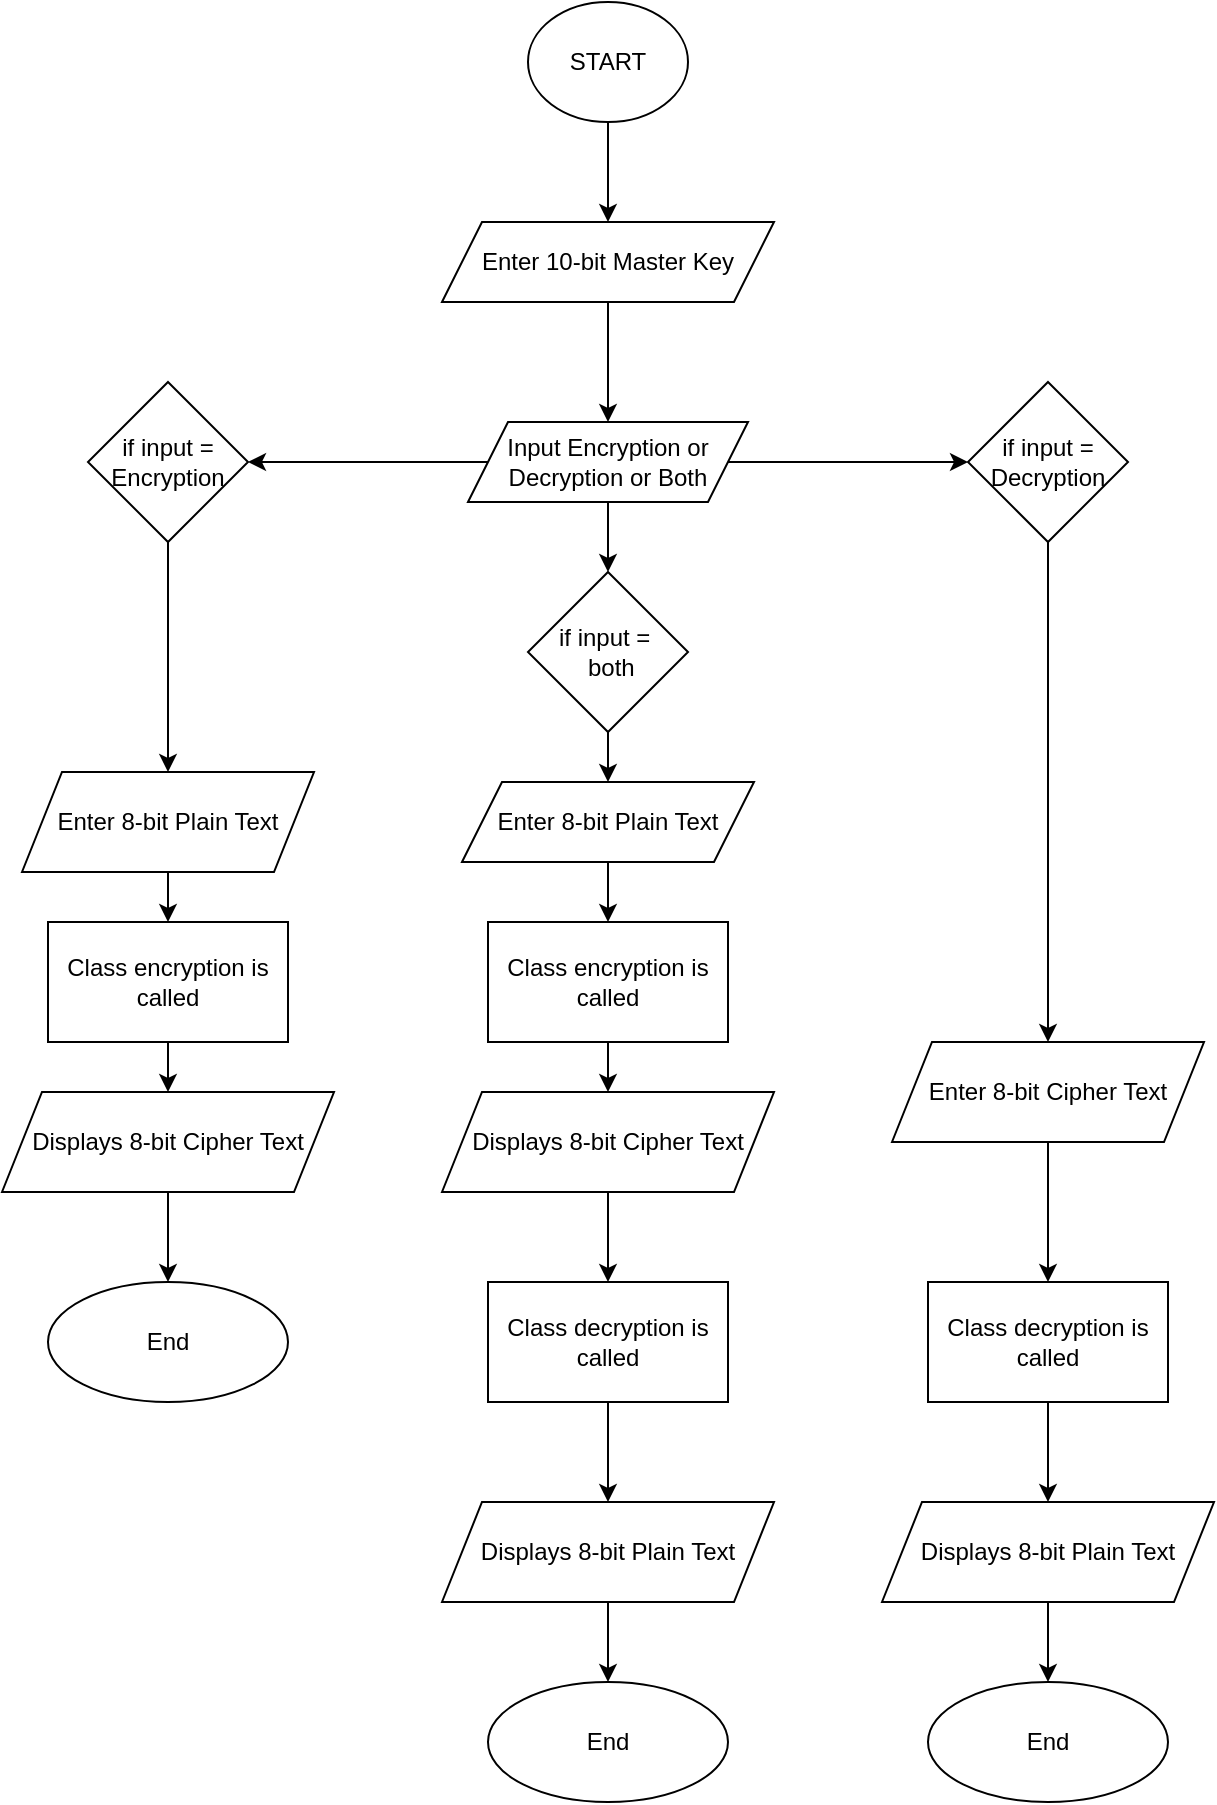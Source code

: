 <mxfile version="16.1.0" type="github">
  <diagram id="C5RBs43oDa-KdzZeNtuy" name="Page-1">
    <mxGraphModel dx="1550" dy="871" grid="1" gridSize="10" guides="1" tooltips="1" connect="1" arrows="1" fold="1" page="1" pageScale="1" pageWidth="827" pageHeight="1169" math="0" shadow="0">
      <root>
        <mxCell id="WIyWlLk6GJQsqaUBKTNV-0" />
        <mxCell id="WIyWlLk6GJQsqaUBKTNV-1" parent="WIyWlLk6GJQsqaUBKTNV-0" />
        <mxCell id="WoCR_UWKjWeRZP0ESXRB-26" value="" style="edgeStyle=orthogonalEdgeStyle;rounded=0;orthogonalLoop=1;jettySize=auto;html=1;" edge="1" parent="WIyWlLk6GJQsqaUBKTNV-1" source="WoCR_UWKjWeRZP0ESXRB-0" target="WoCR_UWKjWeRZP0ESXRB-1">
          <mxGeometry relative="1" as="geometry" />
        </mxCell>
        <mxCell id="WoCR_UWKjWeRZP0ESXRB-0" value="START" style="ellipse;whiteSpace=wrap;html=1;" vertex="1" parent="WIyWlLk6GJQsqaUBKTNV-1">
          <mxGeometry x="374" y="40" width="80" height="60" as="geometry" />
        </mxCell>
        <mxCell id="WoCR_UWKjWeRZP0ESXRB-1" value="Enter 10-bit Master Key" style="shape=parallelogram;perimeter=parallelogramPerimeter;whiteSpace=wrap;html=1;fixedSize=1;" vertex="1" parent="WIyWlLk6GJQsqaUBKTNV-1">
          <mxGeometry x="331" y="150" width="166" height="40" as="geometry" />
        </mxCell>
        <mxCell id="WoCR_UWKjWeRZP0ESXRB-2" value="" style="endArrow=classic;html=1;rounded=0;exitX=0.5;exitY=1;exitDx=0;exitDy=0;" edge="1" parent="WIyWlLk6GJQsqaUBKTNV-1" source="WoCR_UWKjWeRZP0ESXRB-1">
          <mxGeometry width="50" height="50" relative="1" as="geometry">
            <mxPoint x="584" y="430" as="sourcePoint" />
            <mxPoint x="414" y="250" as="targetPoint" />
          </mxGeometry>
        </mxCell>
        <mxCell id="WoCR_UWKjWeRZP0ESXRB-7" value="" style="edgeStyle=orthogonalEdgeStyle;rounded=0;orthogonalLoop=1;jettySize=auto;html=1;" edge="1" parent="WIyWlLk6GJQsqaUBKTNV-1" source="WoCR_UWKjWeRZP0ESXRB-4" target="WoCR_UWKjWeRZP0ESXRB-6">
          <mxGeometry relative="1" as="geometry" />
        </mxCell>
        <mxCell id="WoCR_UWKjWeRZP0ESXRB-13" value="" style="edgeStyle=orthogonalEdgeStyle;rounded=0;orthogonalLoop=1;jettySize=auto;html=1;" edge="1" parent="WIyWlLk6GJQsqaUBKTNV-1" source="WoCR_UWKjWeRZP0ESXRB-4" target="WoCR_UWKjWeRZP0ESXRB-12">
          <mxGeometry relative="1" as="geometry" />
        </mxCell>
        <mxCell id="WoCR_UWKjWeRZP0ESXRB-19" value="" style="edgeStyle=orthogonalEdgeStyle;rounded=0;orthogonalLoop=1;jettySize=auto;html=1;" edge="1" parent="WIyWlLk6GJQsqaUBKTNV-1" source="WoCR_UWKjWeRZP0ESXRB-4" target="WoCR_UWKjWeRZP0ESXRB-18">
          <mxGeometry relative="1" as="geometry" />
        </mxCell>
        <mxCell id="WoCR_UWKjWeRZP0ESXRB-4" value="&lt;span&gt;Input Encryption or Decryption or Both&lt;/span&gt;" style="shape=parallelogram;perimeter=parallelogramPerimeter;whiteSpace=wrap;html=1;fixedSize=1;" vertex="1" parent="WIyWlLk6GJQsqaUBKTNV-1">
          <mxGeometry x="344" y="250" width="140" height="40" as="geometry" />
        </mxCell>
        <mxCell id="WoCR_UWKjWeRZP0ESXRB-9" value="" style="edgeStyle=orthogonalEdgeStyle;rounded=0;orthogonalLoop=1;jettySize=auto;html=1;" edge="1" parent="WIyWlLk6GJQsqaUBKTNV-1" source="WoCR_UWKjWeRZP0ESXRB-6" target="WoCR_UWKjWeRZP0ESXRB-27">
          <mxGeometry relative="1" as="geometry">
            <mxPoint x="194" y="350" as="targetPoint" />
          </mxGeometry>
        </mxCell>
        <mxCell id="WoCR_UWKjWeRZP0ESXRB-6" value="if input = Encryption" style="rhombus;whiteSpace=wrap;html=1;" vertex="1" parent="WIyWlLk6GJQsqaUBKTNV-1">
          <mxGeometry x="154" y="230" width="80" height="80" as="geometry" />
        </mxCell>
        <mxCell id="WoCR_UWKjWeRZP0ESXRB-11" value="" style="edgeStyle=orthogonalEdgeStyle;rounded=0;orthogonalLoop=1;jettySize=auto;html=1;entryX=0.5;entryY=0;entryDx=0;entryDy=0;" edge="1" parent="WIyWlLk6GJQsqaUBKTNV-1" source="WoCR_UWKjWeRZP0ESXRB-8" target="WoCR_UWKjWeRZP0ESXRB-36">
          <mxGeometry relative="1" as="geometry">
            <mxPoint x="194" y="570" as="targetPoint" />
          </mxGeometry>
        </mxCell>
        <mxCell id="WoCR_UWKjWeRZP0ESXRB-8" value="Class encryption is called" style="whiteSpace=wrap;html=1;" vertex="1" parent="WIyWlLk6GJQsqaUBKTNV-1">
          <mxGeometry x="134" y="500" width="120" height="60" as="geometry" />
        </mxCell>
        <mxCell id="WoCR_UWKjWeRZP0ESXRB-10" value="End" style="ellipse;whiteSpace=wrap;html=1;" vertex="1" parent="WIyWlLk6GJQsqaUBKTNV-1">
          <mxGeometry x="134" y="680" width="120" height="60" as="geometry" />
        </mxCell>
        <mxCell id="WoCR_UWKjWeRZP0ESXRB-15" value="" style="edgeStyle=orthogonalEdgeStyle;rounded=0;orthogonalLoop=1;jettySize=auto;html=1;entryX=0.5;entryY=0;entryDx=0;entryDy=0;" edge="1" parent="WIyWlLk6GJQsqaUBKTNV-1" source="WoCR_UWKjWeRZP0ESXRB-12" target="WoCR_UWKjWeRZP0ESXRB-37">
          <mxGeometry relative="1" as="geometry">
            <mxPoint x="634" y="370" as="targetPoint" />
          </mxGeometry>
        </mxCell>
        <mxCell id="WoCR_UWKjWeRZP0ESXRB-12" value="&lt;span&gt;if input = Decryption&lt;/span&gt;" style="rhombus;whiteSpace=wrap;html=1;" vertex="1" parent="WIyWlLk6GJQsqaUBKTNV-1">
          <mxGeometry x="594" y="230" width="80" height="80" as="geometry" />
        </mxCell>
        <mxCell id="WoCR_UWKjWeRZP0ESXRB-17" value="" style="edgeStyle=orthogonalEdgeStyle;rounded=0;orthogonalLoop=1;jettySize=auto;html=1;entryX=0.5;entryY=0;entryDx=0;entryDy=0;" edge="1" parent="WIyWlLk6GJQsqaUBKTNV-1" source="WoCR_UWKjWeRZP0ESXRB-14" target="WoCR_UWKjWeRZP0ESXRB-40">
          <mxGeometry relative="1" as="geometry">
            <mxPoint x="634" y="540" as="targetPoint" />
          </mxGeometry>
        </mxCell>
        <mxCell id="WoCR_UWKjWeRZP0ESXRB-14" value="&lt;span&gt;Class decryption is called&lt;/span&gt;" style="whiteSpace=wrap;html=1;" vertex="1" parent="WIyWlLk6GJQsqaUBKTNV-1">
          <mxGeometry x="574" y="680" width="120" height="60" as="geometry" />
        </mxCell>
        <mxCell id="WoCR_UWKjWeRZP0ESXRB-16" value="End" style="ellipse;whiteSpace=wrap;html=1;" vertex="1" parent="WIyWlLk6GJQsqaUBKTNV-1">
          <mxGeometry x="574" y="880" width="120" height="60" as="geometry" />
        </mxCell>
        <mxCell id="WoCR_UWKjWeRZP0ESXRB-21" value="" style="edgeStyle=orthogonalEdgeStyle;rounded=0;orthogonalLoop=1;jettySize=auto;html=1;" edge="1" parent="WIyWlLk6GJQsqaUBKTNV-1" source="WoCR_UWKjWeRZP0ESXRB-18">
          <mxGeometry relative="1" as="geometry">
            <mxPoint x="414" y="430" as="targetPoint" />
          </mxGeometry>
        </mxCell>
        <mxCell id="WoCR_UWKjWeRZP0ESXRB-18" value="if input =&amp;nbsp; &amp;nbsp;both" style="rhombus;whiteSpace=wrap;html=1;" vertex="1" parent="WIyWlLk6GJQsqaUBKTNV-1">
          <mxGeometry x="374" y="325" width="80" height="80" as="geometry" />
        </mxCell>
        <mxCell id="WoCR_UWKjWeRZP0ESXRB-23" value="" style="edgeStyle=orthogonalEdgeStyle;rounded=0;orthogonalLoop=1;jettySize=auto;html=1;entryX=0.5;entryY=0;entryDx=0;entryDy=0;" edge="1" parent="WIyWlLk6GJQsqaUBKTNV-1" source="WoCR_UWKjWeRZP0ESXRB-20" target="WoCR_UWKjWeRZP0ESXRB-42">
          <mxGeometry relative="1" as="geometry">
            <mxPoint x="414" y="580" as="targetPoint" />
          </mxGeometry>
        </mxCell>
        <mxCell id="WoCR_UWKjWeRZP0ESXRB-20" value="&lt;span&gt;Class encryption is called&lt;/span&gt;" style="whiteSpace=wrap;html=1;" vertex="1" parent="WIyWlLk6GJQsqaUBKTNV-1">
          <mxGeometry x="354" y="500" width="120" height="60" as="geometry" />
        </mxCell>
        <mxCell id="WoCR_UWKjWeRZP0ESXRB-25" value="" style="edgeStyle=orthogonalEdgeStyle;rounded=0;orthogonalLoop=1;jettySize=auto;html=1;" edge="1" parent="WIyWlLk6GJQsqaUBKTNV-1" source="WoCR_UWKjWeRZP0ESXRB-22">
          <mxGeometry relative="1" as="geometry">
            <mxPoint x="414" y="790" as="targetPoint" />
          </mxGeometry>
        </mxCell>
        <mxCell id="WoCR_UWKjWeRZP0ESXRB-22" value="&lt;span&gt;Class decryption is called&lt;/span&gt;" style="whiteSpace=wrap;html=1;" vertex="1" parent="WIyWlLk6GJQsqaUBKTNV-1">
          <mxGeometry x="354" y="680" width="120" height="60" as="geometry" />
        </mxCell>
        <mxCell id="WoCR_UWKjWeRZP0ESXRB-24" value="&lt;span&gt;End&lt;/span&gt;" style="ellipse;whiteSpace=wrap;html=1;" vertex="1" parent="WIyWlLk6GJQsqaUBKTNV-1">
          <mxGeometry x="354" y="880" width="120" height="60" as="geometry" />
        </mxCell>
        <mxCell id="WoCR_UWKjWeRZP0ESXRB-28" value="" style="edgeStyle=orthogonalEdgeStyle;rounded=0;orthogonalLoop=1;jettySize=auto;html=1;" edge="1" parent="WIyWlLk6GJQsqaUBKTNV-1" source="WoCR_UWKjWeRZP0ESXRB-27" target="WoCR_UWKjWeRZP0ESXRB-8">
          <mxGeometry relative="1" as="geometry" />
        </mxCell>
        <mxCell id="WoCR_UWKjWeRZP0ESXRB-27" value="&lt;span&gt;Enter 8-bit Plain Text&lt;/span&gt;" style="shape=parallelogram;perimeter=parallelogramPerimeter;whiteSpace=wrap;html=1;fixedSize=1;" vertex="1" parent="WIyWlLk6GJQsqaUBKTNV-1">
          <mxGeometry x="121" y="425" width="146" height="50" as="geometry" />
        </mxCell>
        <mxCell id="WoCR_UWKjWeRZP0ESXRB-32" value="" style="edgeStyle=orthogonalEdgeStyle;rounded=0;orthogonalLoop=1;jettySize=auto;html=1;" edge="1" parent="WIyWlLk6GJQsqaUBKTNV-1" source="WoCR_UWKjWeRZP0ESXRB-31" target="WoCR_UWKjWeRZP0ESXRB-20">
          <mxGeometry relative="1" as="geometry" />
        </mxCell>
        <mxCell id="WoCR_UWKjWeRZP0ESXRB-31" value="&lt;span&gt;Enter 8-bit Plain Text&lt;/span&gt;" style="shape=parallelogram;perimeter=parallelogramPerimeter;whiteSpace=wrap;html=1;fixedSize=1;" vertex="1" parent="WIyWlLk6GJQsqaUBKTNV-1">
          <mxGeometry x="341" y="430" width="146" height="40" as="geometry" />
        </mxCell>
        <mxCell id="WoCR_UWKjWeRZP0ESXRB-51" style="edgeStyle=orthogonalEdgeStyle;rounded=0;orthogonalLoop=1;jettySize=auto;html=1;entryX=0.5;entryY=0;entryDx=0;entryDy=0;" edge="1" parent="WIyWlLk6GJQsqaUBKTNV-1" source="WoCR_UWKjWeRZP0ESXRB-36" target="WoCR_UWKjWeRZP0ESXRB-10">
          <mxGeometry relative="1" as="geometry" />
        </mxCell>
        <mxCell id="WoCR_UWKjWeRZP0ESXRB-36" value="Displays 8-bit Cipher Text" style="shape=parallelogram;perimeter=parallelogramPerimeter;whiteSpace=wrap;html=1;fixedSize=1;" vertex="1" parent="WIyWlLk6GJQsqaUBKTNV-1">
          <mxGeometry x="111" y="585" width="166" height="50" as="geometry" />
        </mxCell>
        <mxCell id="WoCR_UWKjWeRZP0ESXRB-38" style="edgeStyle=orthogonalEdgeStyle;rounded=0;orthogonalLoop=1;jettySize=auto;html=1;entryX=0.5;entryY=0;entryDx=0;entryDy=0;" edge="1" parent="WIyWlLk6GJQsqaUBKTNV-1" source="WoCR_UWKjWeRZP0ESXRB-37" target="WoCR_UWKjWeRZP0ESXRB-14">
          <mxGeometry relative="1" as="geometry" />
        </mxCell>
        <mxCell id="WoCR_UWKjWeRZP0ESXRB-37" value="&lt;span&gt;Enter 8-bit Cipher Text&lt;/span&gt;" style="shape=parallelogram;perimeter=parallelogramPerimeter;whiteSpace=wrap;html=1;fixedSize=1;" vertex="1" parent="WIyWlLk6GJQsqaUBKTNV-1">
          <mxGeometry x="556" y="560" width="156" height="50" as="geometry" />
        </mxCell>
        <mxCell id="WoCR_UWKjWeRZP0ESXRB-52" style="edgeStyle=orthogonalEdgeStyle;rounded=0;orthogonalLoop=1;jettySize=auto;html=1;entryX=0.5;entryY=0;entryDx=0;entryDy=0;" edge="1" parent="WIyWlLk6GJQsqaUBKTNV-1" source="WoCR_UWKjWeRZP0ESXRB-40" target="WoCR_UWKjWeRZP0ESXRB-16">
          <mxGeometry relative="1" as="geometry" />
        </mxCell>
        <mxCell id="WoCR_UWKjWeRZP0ESXRB-40" value="Displays 8-bit Plain Text" style="shape=parallelogram;perimeter=parallelogramPerimeter;whiteSpace=wrap;html=1;fixedSize=1;" vertex="1" parent="WIyWlLk6GJQsqaUBKTNV-1">
          <mxGeometry x="551" y="790" width="166" height="50" as="geometry" />
        </mxCell>
        <mxCell id="WoCR_UWKjWeRZP0ESXRB-47" style="edgeStyle=orthogonalEdgeStyle;rounded=0;orthogonalLoop=1;jettySize=auto;html=1;entryX=0.5;entryY=0;entryDx=0;entryDy=0;" edge="1" parent="WIyWlLk6GJQsqaUBKTNV-1" source="WoCR_UWKjWeRZP0ESXRB-42" target="WoCR_UWKjWeRZP0ESXRB-22">
          <mxGeometry relative="1" as="geometry" />
        </mxCell>
        <mxCell id="WoCR_UWKjWeRZP0ESXRB-42" value="Displays 8-bit Cipher Text" style="shape=parallelogram;perimeter=parallelogramPerimeter;whiteSpace=wrap;html=1;fixedSize=1;" vertex="1" parent="WIyWlLk6GJQsqaUBKTNV-1">
          <mxGeometry x="331" y="585" width="166" height="50" as="geometry" />
        </mxCell>
        <mxCell id="WoCR_UWKjWeRZP0ESXRB-50" style="edgeStyle=orthogonalEdgeStyle;rounded=0;orthogonalLoop=1;jettySize=auto;html=1;entryX=0.5;entryY=0;entryDx=0;entryDy=0;" edge="1" parent="WIyWlLk6GJQsqaUBKTNV-1" source="WoCR_UWKjWeRZP0ESXRB-49" target="WoCR_UWKjWeRZP0ESXRB-24">
          <mxGeometry relative="1" as="geometry" />
        </mxCell>
        <mxCell id="WoCR_UWKjWeRZP0ESXRB-49" value="Displays 8-bit Plain Text" style="shape=parallelogram;perimeter=parallelogramPerimeter;whiteSpace=wrap;html=1;fixedSize=1;" vertex="1" parent="WIyWlLk6GJQsqaUBKTNV-1">
          <mxGeometry x="331" y="790" width="166" height="50" as="geometry" />
        </mxCell>
      </root>
    </mxGraphModel>
  </diagram>
</mxfile>
